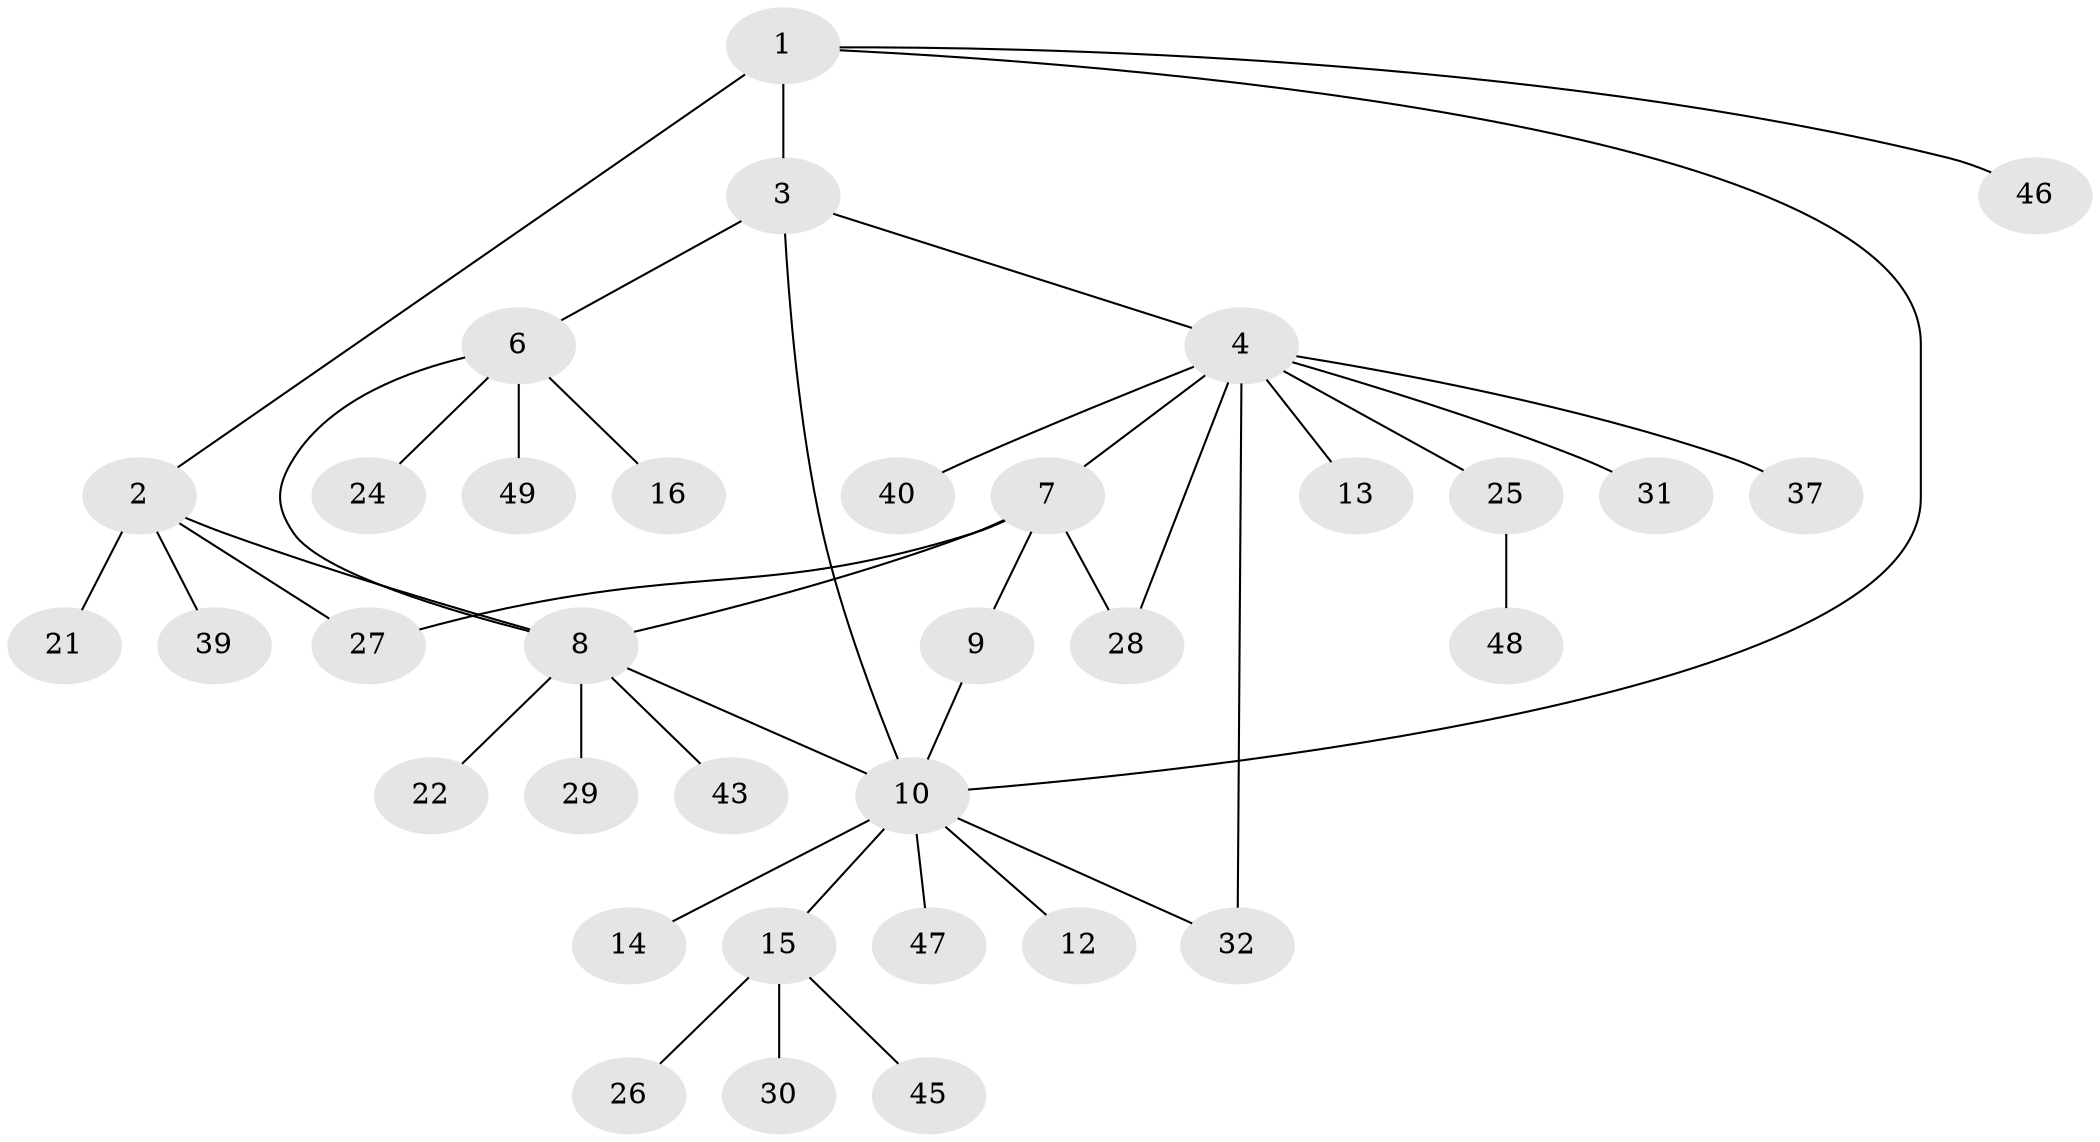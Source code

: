 // Generated by graph-tools (version 1.1) at 2025/24/03/03/25 07:24:13]
// undirected, 34 vertices, 41 edges
graph export_dot {
graph [start="1"]
  node [color=gray90,style=filled];
  1 [super="+20"];
  2 [super="+11"];
  3 [super="+5"];
  4 [super="+17"];
  6 [super="+36"];
  7 [super="+23"];
  8 [super="+33"];
  9 [super="+35"];
  10 [super="+38"];
  12 [super="+44"];
  13 [super="+19"];
  14;
  15 [super="+34"];
  16 [super="+18"];
  21;
  22 [super="+42"];
  24;
  25 [super="+41"];
  26;
  27;
  28;
  29;
  30;
  31;
  32;
  37;
  39;
  40;
  43;
  45;
  46;
  47;
  48;
  49;
  1 -- 2;
  1 -- 3 [weight=2];
  1 -- 10;
  1 -- 46;
  2 -- 8;
  2 -- 21;
  2 -- 27;
  2 -- 39;
  3 -- 4;
  3 -- 10 [weight=2];
  3 -- 6;
  4 -- 7;
  4 -- 13;
  4 -- 25;
  4 -- 28;
  4 -- 31;
  4 -- 32;
  4 -- 37;
  4 -- 40;
  6 -- 8;
  6 -- 16;
  6 -- 24;
  6 -- 49;
  7 -- 8;
  7 -- 9 [weight=2];
  7 -- 27;
  7 -- 28;
  8 -- 22;
  8 -- 29;
  8 -- 43;
  8 -- 10;
  9 -- 10;
  10 -- 12;
  10 -- 14;
  10 -- 15;
  10 -- 32;
  10 -- 47;
  15 -- 26;
  15 -- 30;
  15 -- 45;
  25 -- 48;
}
